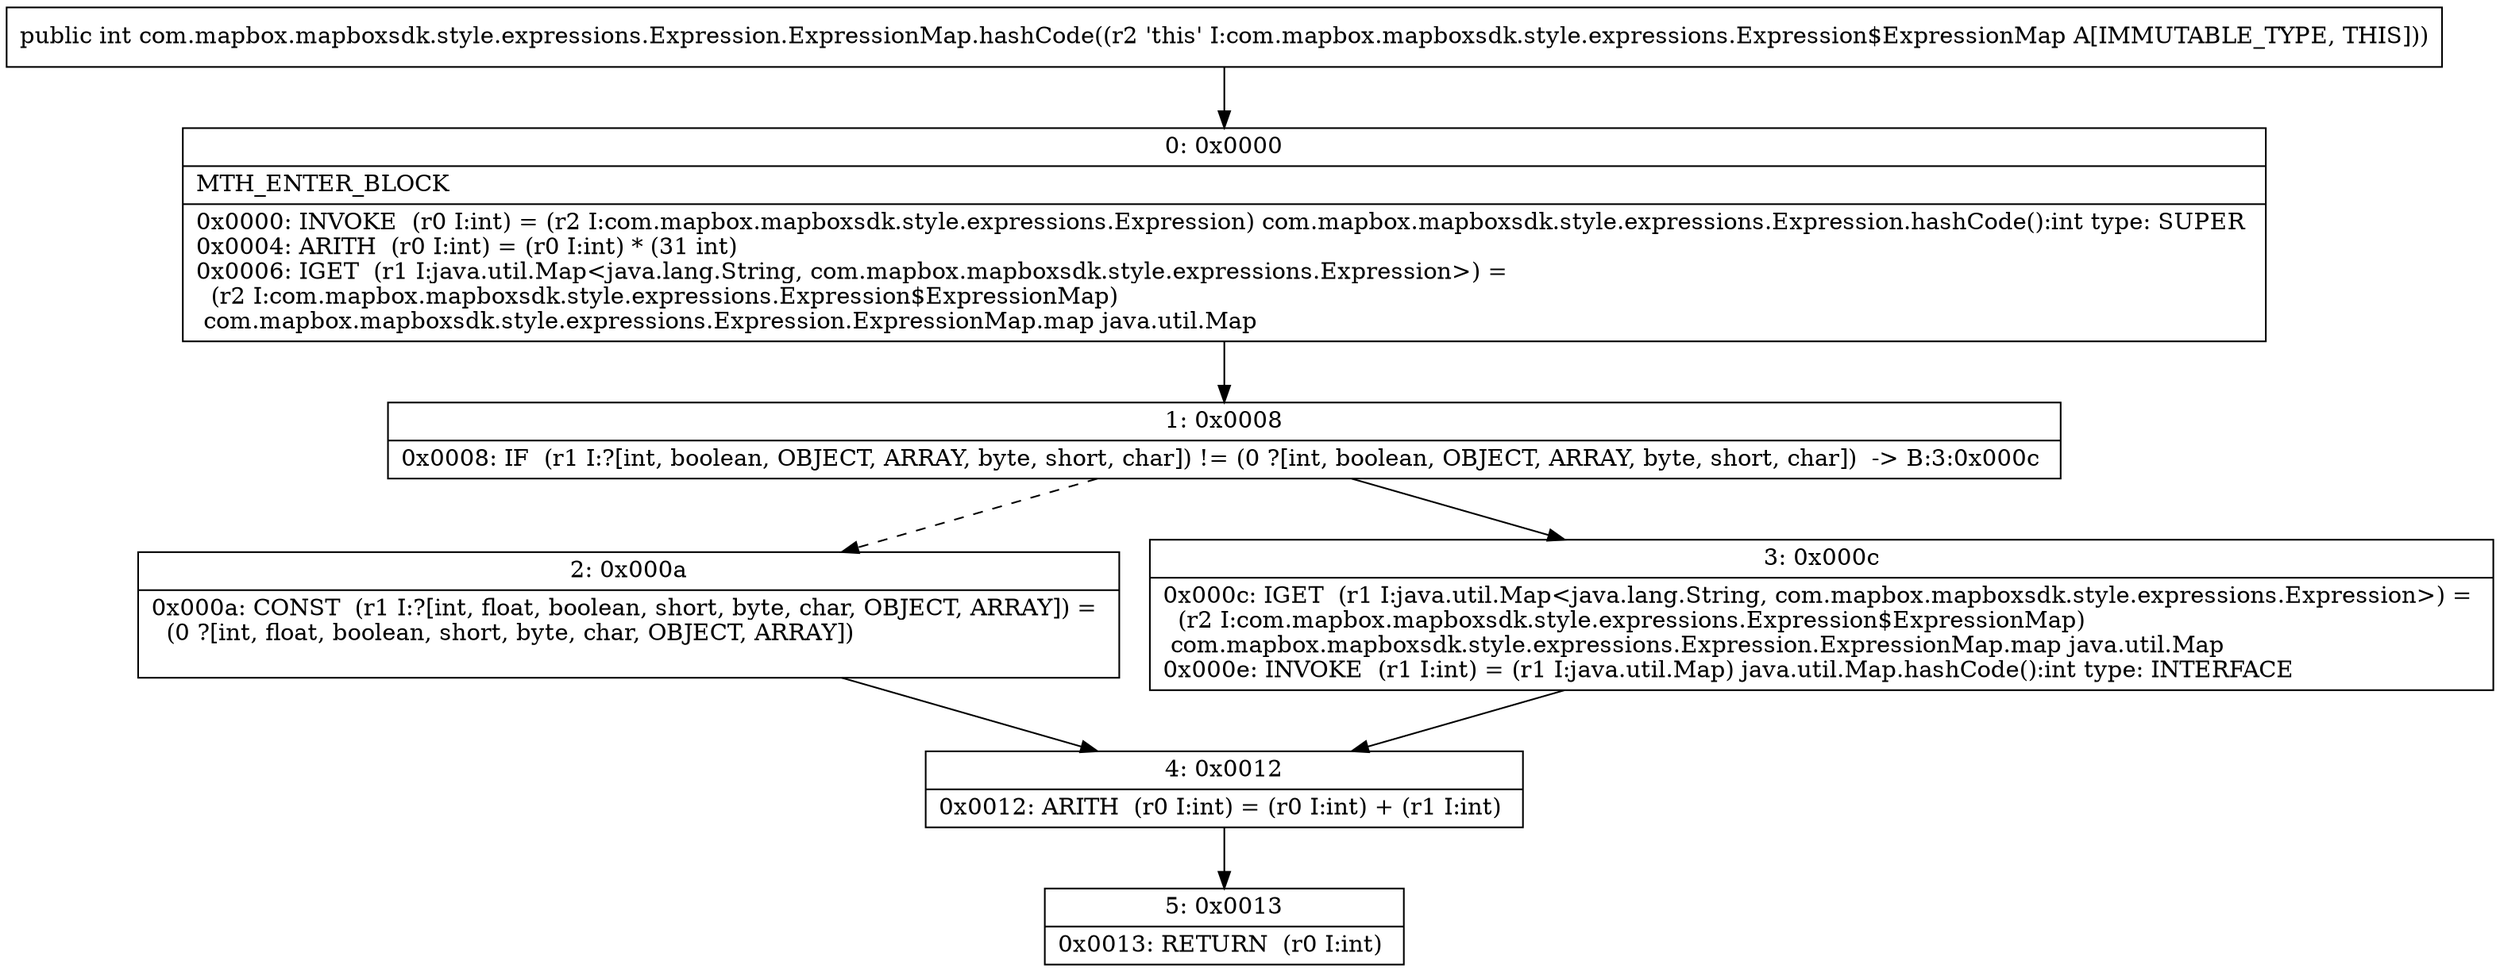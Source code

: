 digraph "CFG forcom.mapbox.mapboxsdk.style.expressions.Expression.ExpressionMap.hashCode()I" {
Node_0 [shape=record,label="{0\:\ 0x0000|MTH_ENTER_BLOCK\l|0x0000: INVOKE  (r0 I:int) = (r2 I:com.mapbox.mapboxsdk.style.expressions.Expression) com.mapbox.mapboxsdk.style.expressions.Expression.hashCode():int type: SUPER \l0x0004: ARITH  (r0 I:int) = (r0 I:int) * (31 int) \l0x0006: IGET  (r1 I:java.util.Map\<java.lang.String, com.mapbox.mapboxsdk.style.expressions.Expression\>) = \l  (r2 I:com.mapbox.mapboxsdk.style.expressions.Expression$ExpressionMap)\l com.mapbox.mapboxsdk.style.expressions.Expression.ExpressionMap.map java.util.Map \l}"];
Node_1 [shape=record,label="{1\:\ 0x0008|0x0008: IF  (r1 I:?[int, boolean, OBJECT, ARRAY, byte, short, char]) != (0 ?[int, boolean, OBJECT, ARRAY, byte, short, char])  \-\> B:3:0x000c \l}"];
Node_2 [shape=record,label="{2\:\ 0x000a|0x000a: CONST  (r1 I:?[int, float, boolean, short, byte, char, OBJECT, ARRAY]) = \l  (0 ?[int, float, boolean, short, byte, char, OBJECT, ARRAY])\l \l}"];
Node_3 [shape=record,label="{3\:\ 0x000c|0x000c: IGET  (r1 I:java.util.Map\<java.lang.String, com.mapbox.mapboxsdk.style.expressions.Expression\>) = \l  (r2 I:com.mapbox.mapboxsdk.style.expressions.Expression$ExpressionMap)\l com.mapbox.mapboxsdk.style.expressions.Expression.ExpressionMap.map java.util.Map \l0x000e: INVOKE  (r1 I:int) = (r1 I:java.util.Map) java.util.Map.hashCode():int type: INTERFACE \l}"];
Node_4 [shape=record,label="{4\:\ 0x0012|0x0012: ARITH  (r0 I:int) = (r0 I:int) + (r1 I:int) \l}"];
Node_5 [shape=record,label="{5\:\ 0x0013|0x0013: RETURN  (r0 I:int) \l}"];
MethodNode[shape=record,label="{public int com.mapbox.mapboxsdk.style.expressions.Expression.ExpressionMap.hashCode((r2 'this' I:com.mapbox.mapboxsdk.style.expressions.Expression$ExpressionMap A[IMMUTABLE_TYPE, THIS])) }"];
MethodNode -> Node_0;
Node_0 -> Node_1;
Node_1 -> Node_2[style=dashed];
Node_1 -> Node_3;
Node_2 -> Node_4;
Node_3 -> Node_4;
Node_4 -> Node_5;
}

